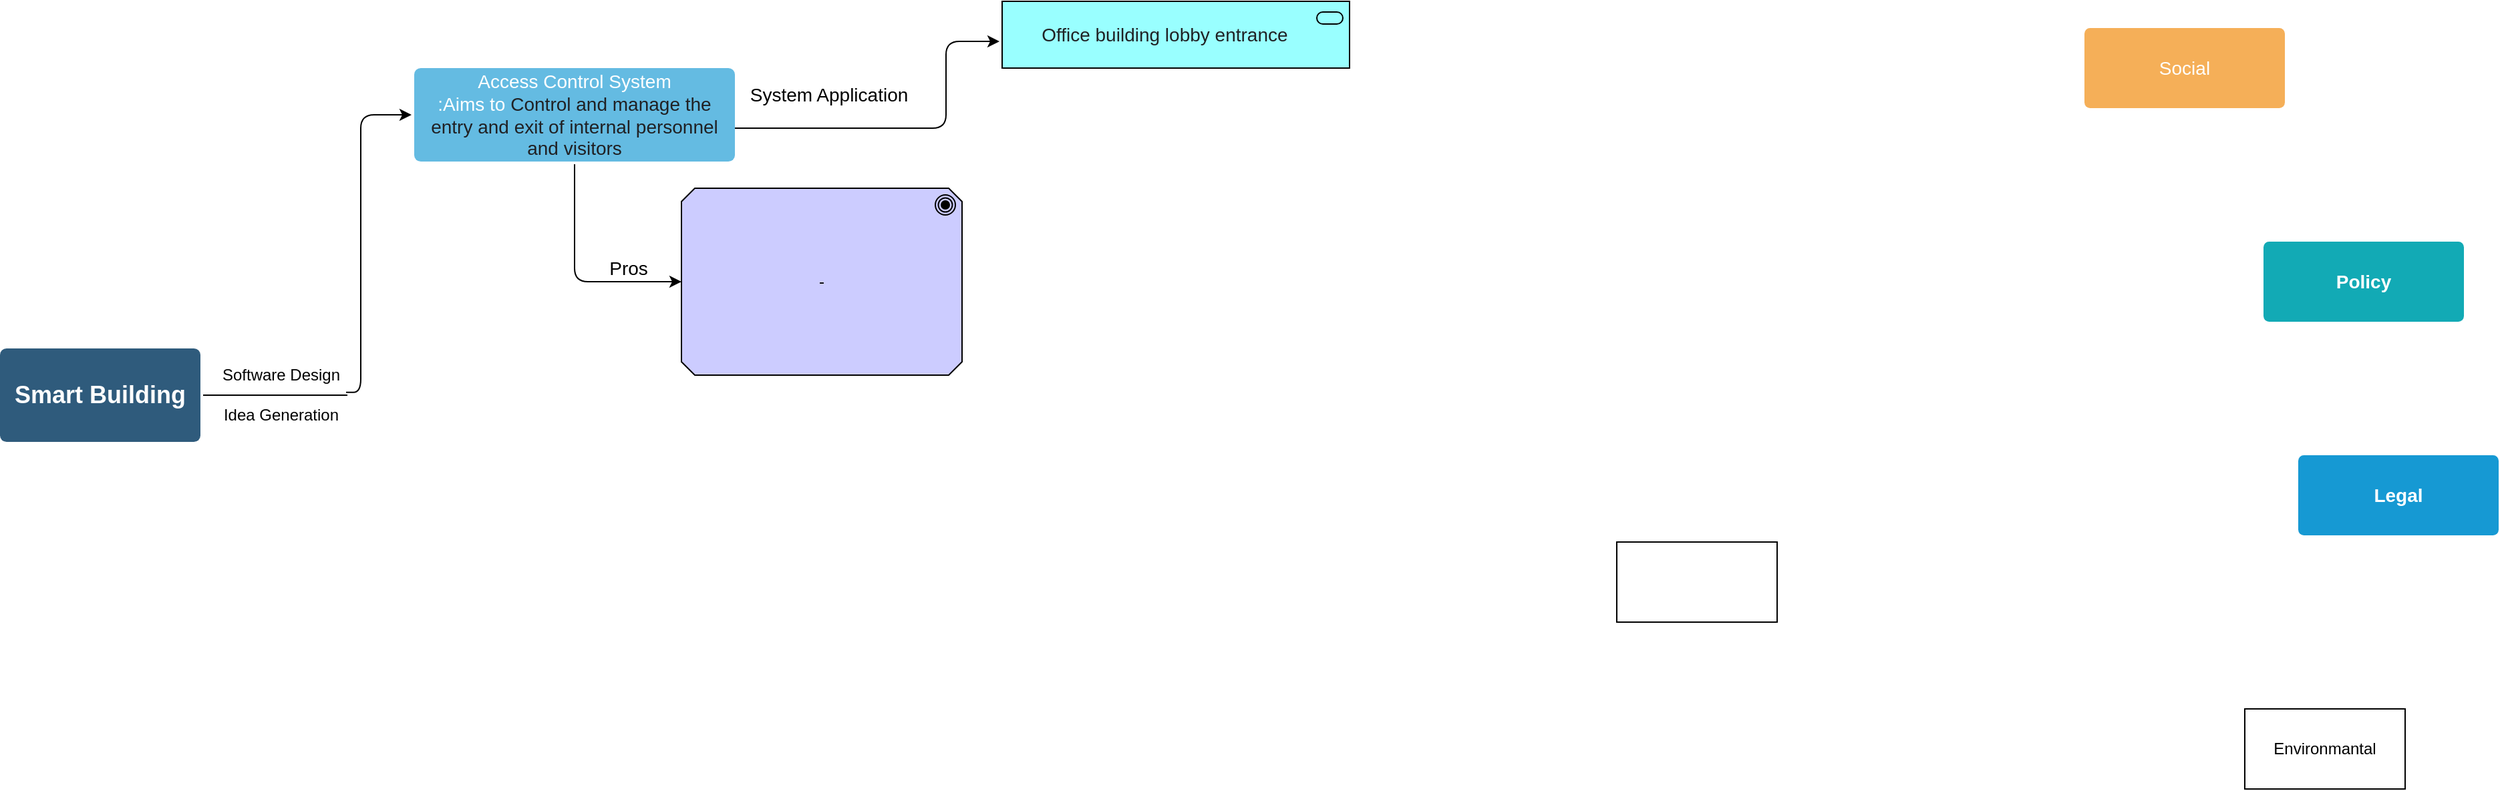<mxfile version="13.10.0" type="github">
  <diagram id="6a731a19-8d31-9384-78a2-239565b7b9f0" name="Page-1">
    <mxGraphModel dx="2044" dy="938" grid="1" gridSize="10" guides="1" tooltips="1" connect="1" arrows="1" fold="1" page="1" pageScale="1" pageWidth="1169" pageHeight="827" background="#ffffff" math="0" shadow="0">
      <root>
        <mxCell id="0" />
        <mxCell id="1" parent="0" />
        <mxCell id="1749" value="&lt;font style=&quot;font-size: 18px&quot;&gt;Smart Building&lt;/font&gt;" style="rounded=1;whiteSpace=wrap;html=1;shadow=0;labelBackgroundColor=none;strokeColor=none;strokeWidth=3;fillColor=#2F5B7C;fontFamily=Helvetica;fontSize=16;fontColor=#FFFFFF;align=center;fontStyle=1;spacing=5;arcSize=7;perimeterSpacing=2;" parent="1" vertex="1">
          <mxGeometry x="60" y="330" width="150" height="70" as="geometry" />
        </mxCell>
        <mxCell id="1760" value="Legal" style="rounded=1;whiteSpace=wrap;html=1;shadow=0;labelBackgroundColor=none;strokeColor=none;strokeWidth=3;fillColor=#1699d3;fontFamily=Helvetica;fontSize=14;fontColor=#FFFFFF;align=center;spacing=5;fontStyle=1;arcSize=7;perimeterSpacing=2;" parent="1" vertex="1">
          <mxGeometry x="1780" y="410" width="150" height="60" as="geometry" />
        </mxCell>
        <mxCell id="1761" value="Access Control System&lt;br&gt;&lt;font style=&quot;font-size: 14px&quot;&gt;:Aims to&amp;nbsp;&lt;span style=&quot;color: rgb(32 , 33 , 36) ; font-family: &amp;#34;arial&amp;#34; , sans-serif ; text-align: left&quot;&gt;&lt;font&gt;Control and manage the entry and exit of internal personnel and visitors&lt;/font&gt;&lt;/span&gt;&lt;/font&gt;" style="rounded=1;whiteSpace=wrap;html=1;shadow=0;labelBackgroundColor=none;strokeColor=none;strokeWidth=3;fillColor=#64bbe2;fontFamily=Helvetica;fontSize=14;fontColor=#FFFFFF;align=center;spacing=5;arcSize=7;perimeterSpacing=2;" parent="1" vertex="1">
          <mxGeometry x="370" y="120" width="240" height="70" as="geometry" />
        </mxCell>
        <mxCell id="1765" value="Social" style="rounded=1;whiteSpace=wrap;html=1;shadow=0;labelBackgroundColor=none;strokeColor=none;strokeWidth=3;fillColor=#f5af58;fontFamily=Helvetica;fontSize=14;fontColor=#FFFFFF;align=center;spacing=5;arcSize=7;perimeterSpacing=2;" parent="1" vertex="1">
          <mxGeometry x="1620" y="90" width="150" height="60" as="geometry" />
        </mxCell>
        <mxCell id="1771" value="Policy" style="rounded=1;whiteSpace=wrap;html=1;shadow=0;labelBackgroundColor=none;strokeColor=none;strokeWidth=3;fillColor=#12aab5;fontFamily=Helvetica;fontSize=14;fontColor=#FFFFFF;align=center;spacing=5;fontStyle=1;arcSize=7;perimeterSpacing=2;" parent="1" vertex="1">
          <mxGeometry x="1754" y="250.0" width="150" height="60" as="geometry" />
        </mxCell>
        <mxCell id="OQ3E1-0agg7yZBkhoX3U-1786" value="" style="endArrow=none;html=1;exitX=1;exitY=0.5;exitDx=0;exitDy=0;" edge="1" parent="1" source="1749">
          <mxGeometry width="50" height="50" relative="1" as="geometry">
            <mxPoint x="380" y="390" as="sourcePoint" />
            <mxPoint x="320" y="365" as="targetPoint" />
          </mxGeometry>
        </mxCell>
        <mxCell id="OQ3E1-0agg7yZBkhoX3U-1787" value="Software Design" style="text;html=1;align=center;verticalAlign=middle;resizable=0;points=[];autosize=1;" vertex="1" parent="1">
          <mxGeometry x="220" y="340" width="100" height="20" as="geometry" />
        </mxCell>
        <mxCell id="OQ3E1-0agg7yZBkhoX3U-1788" value="Idea Generation" style="text;html=1;align=center;verticalAlign=middle;resizable=0;points=[];autosize=1;" vertex="1" parent="1">
          <mxGeometry x="220" y="370" width="100" height="20" as="geometry" />
        </mxCell>
        <mxCell id="OQ3E1-0agg7yZBkhoX3U-1792" value="" style="edgeStyle=elbowEdgeStyle;elbow=horizontal;endArrow=classic;html=1;exitX=0.99;exitY=1.143;exitDx=0;exitDy=0;exitPerimeter=0;entryX=0;entryY=0.5;entryDx=0;entryDy=0;" edge="1" parent="1" source="OQ3E1-0agg7yZBkhoX3U-1787" target="1761">
          <mxGeometry width="50" height="50" relative="1" as="geometry">
            <mxPoint x="340" y="280" as="sourcePoint" />
            <mxPoint x="390" y="230" as="targetPoint" />
            <Array as="points">
              <mxPoint x="330" y="250" />
              <mxPoint x="370" y="215" />
              <mxPoint x="350" y="190" />
              <mxPoint x="340" y="210" />
            </Array>
          </mxGeometry>
        </mxCell>
        <mxCell id="OQ3E1-0agg7yZBkhoX3U-1794" value="Environmantal" style="whiteSpace=wrap;html=1;" vertex="1" parent="1">
          <mxGeometry x="1740" y="600" width="120" height="60" as="geometry" />
        </mxCell>
        <mxCell id="OQ3E1-0agg7yZBkhoX3U-1795" value="" style="edgeStyle=elbowEdgeStyle;elbow=horizontal;endArrow=classic;html=1;exitX=1;exitY=0.5;exitDx=0;exitDy=0;" edge="1" parent="1">
          <mxGeometry width="50" height="50" relative="1" as="geometry">
            <mxPoint x="610" y="165" as="sourcePoint" />
            <mxPoint x="808" y="100" as="targetPoint" />
            <Array as="points">
              <mxPoint x="768" y="120" />
              <mxPoint x="708" y="140" />
              <mxPoint x="688" y="140" />
            </Array>
          </mxGeometry>
        </mxCell>
        <mxCell id="OQ3E1-0agg7yZBkhoX3U-1797" value="&lt;font style=&quot;font-size: 14px&quot;&gt;System Application&lt;/font&gt;" style="edgeLabel;html=1;align=center;verticalAlign=middle;resizable=0;points=[];" vertex="1" connectable="0" parent="OQ3E1-0agg7yZBkhoX3U-1795">
          <mxGeometry x="-0.558" y="6" relative="1" as="geometry">
            <mxPoint x="12" y="-19" as="offset" />
          </mxGeometry>
        </mxCell>
        <mxCell id="OQ3E1-0agg7yZBkhoX3U-1798" value="" style="whiteSpace=wrap;html=1;" vertex="1" parent="1">
          <mxGeometry x="1270" y="475" width="120" height="60" as="geometry" />
        </mxCell>
        <mxCell id="OQ3E1-0agg7yZBkhoX3U-1801" value="&lt;pre class=&quot;tw-data-text tw-text-large XcVN5d tw-ta&quot; id=&quot;tw-target-text&quot; dir=&quot;ltr&quot; style=&quot;line-height: 36px ; border: none ; padding: 2px 0.14em 2px 0px ; position: relative ; margin-top: -2px ; margin-bottom: -2px ; resize: none ; font-family: inherit ; overflow: hidden ; text-align: left ; width: 277px ; overflow-wrap: break-word ; color: rgb(32 , 33 , 36)&quot;&gt;&lt;span lang=&quot;en&quot;&gt;&lt;font style=&quot;font-size: 14px&quot;&gt;          Office building lobby entrance&lt;/font&gt;&lt;/span&gt;&lt;/pre&gt;" style="html=1;outlineConnect=0;whiteSpace=wrap;fillColor=#99ffff;shape=mxgraph.archimate.application;appType=service" vertex="1" parent="1">
          <mxGeometry x="810" y="70" width="260" height="50" as="geometry" />
        </mxCell>
        <mxCell id="OQ3E1-0agg7yZBkhoX3U-1803" value="&lt;font style=&quot;font-size: 14px&quot;&gt;Pros&lt;/font&gt;" style="text;html=1;align=center;verticalAlign=middle;resizable=0;points=[];autosize=1;" vertex="1" parent="1">
          <mxGeometry x="510" y="260" width="40" height="20" as="geometry" />
        </mxCell>
        <mxCell id="OQ3E1-0agg7yZBkhoX3U-1804" value="-" style="html=1;outlineConnect=0;whiteSpace=wrap;fillColor=#ccccff;shape=mxgraph.archimate.motiv;motivType=goal" vertex="1" parent="1">
          <mxGeometry x="570" y="210" width="210" height="140" as="geometry" />
        </mxCell>
        <mxCell id="OQ3E1-0agg7yZBkhoX3U-1805" value="" style="endArrow=classic;html=1;exitX=0.5;exitY=1;exitDx=0;exitDy=0;entryX=0;entryY=0.5;entryDx=0;entryDy=0;entryPerimeter=0;" edge="1" parent="1" source="1761" target="OQ3E1-0agg7yZBkhoX3U-1804">
          <mxGeometry width="50" height="50" relative="1" as="geometry">
            <mxPoint x="920" y="470" as="sourcePoint" />
            <mxPoint x="970" y="420" as="targetPoint" />
            <Array as="points">
              <mxPoint x="490" y="280" />
            </Array>
          </mxGeometry>
        </mxCell>
      </root>
    </mxGraphModel>
  </diagram>
</mxfile>

